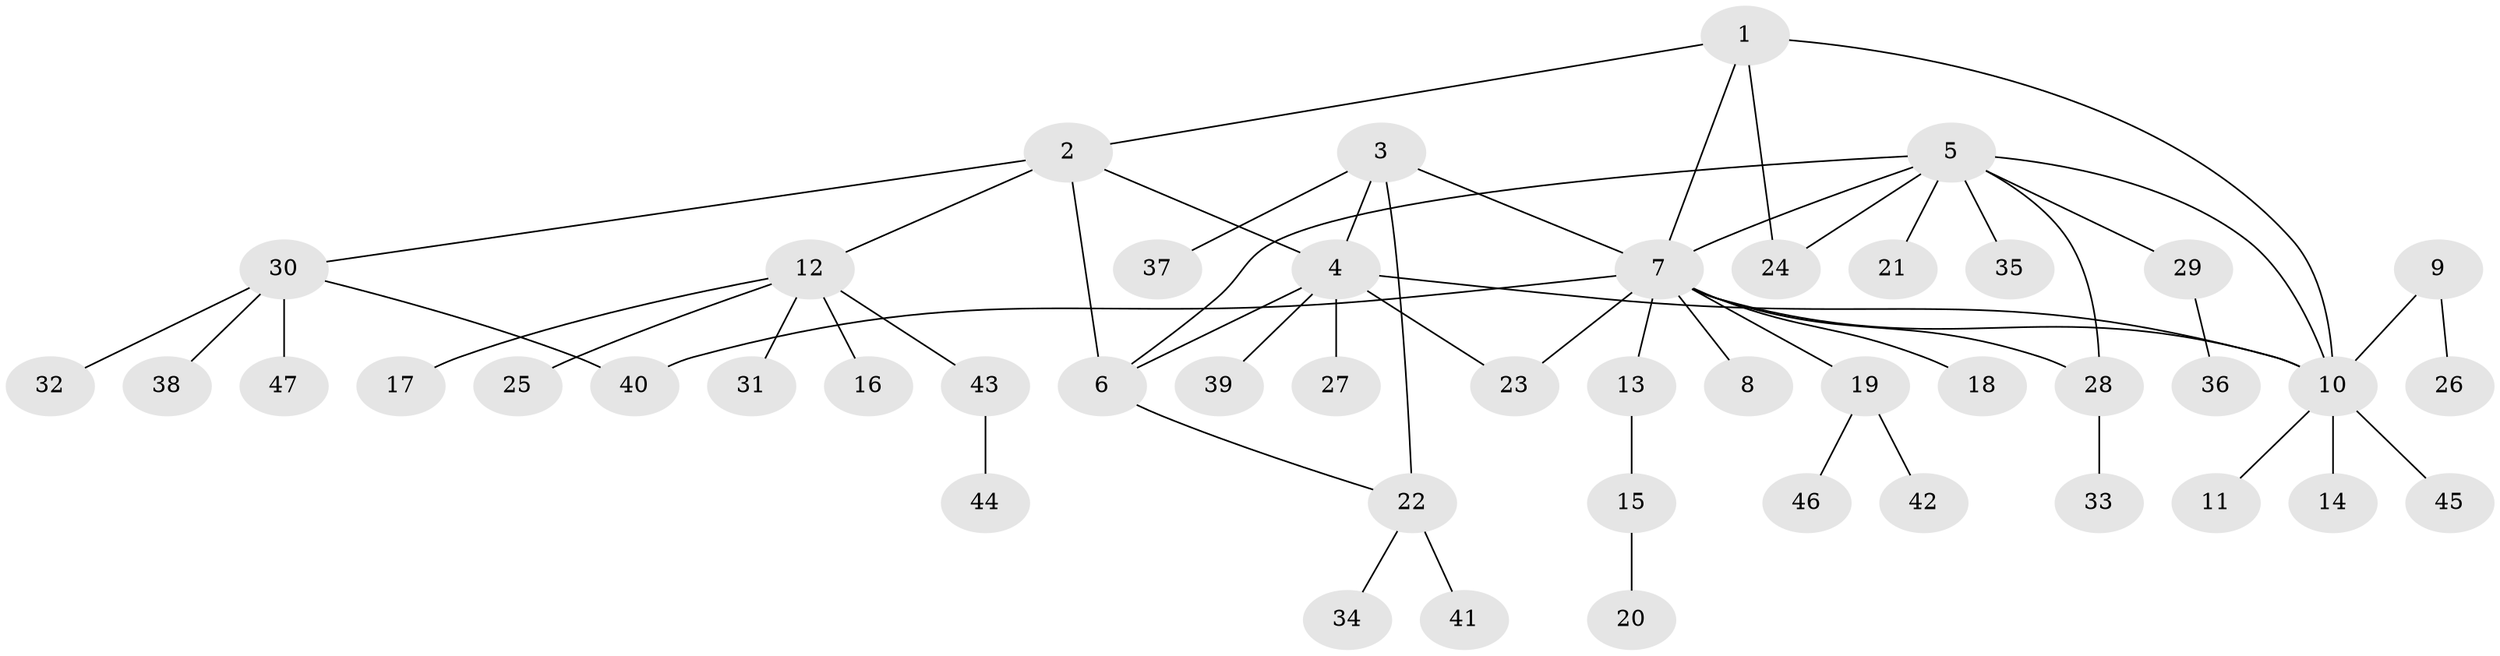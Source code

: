 // coarse degree distribution, {4: 0.09375, 7: 0.09375, 3: 0.0625, 8: 0.03125, 1: 0.59375, 6: 0.03125, 2: 0.09375}
// Generated by graph-tools (version 1.1) at 2025/19/03/04/25 18:19:35]
// undirected, 47 vertices, 57 edges
graph export_dot {
graph [start="1"]
  node [color=gray90,style=filled];
  1;
  2;
  3;
  4;
  5;
  6;
  7;
  8;
  9;
  10;
  11;
  12;
  13;
  14;
  15;
  16;
  17;
  18;
  19;
  20;
  21;
  22;
  23;
  24;
  25;
  26;
  27;
  28;
  29;
  30;
  31;
  32;
  33;
  34;
  35;
  36;
  37;
  38;
  39;
  40;
  41;
  42;
  43;
  44;
  45;
  46;
  47;
  1 -- 2;
  1 -- 7;
  1 -- 10;
  1 -- 24;
  2 -- 4;
  2 -- 6;
  2 -- 12;
  2 -- 30;
  3 -- 4;
  3 -- 7;
  3 -- 22;
  3 -- 37;
  4 -- 6;
  4 -- 10;
  4 -- 23;
  4 -- 27;
  4 -- 39;
  5 -- 6;
  5 -- 7;
  5 -- 10;
  5 -- 21;
  5 -- 24;
  5 -- 28;
  5 -- 29;
  5 -- 35;
  6 -- 22;
  7 -- 8;
  7 -- 10;
  7 -- 13;
  7 -- 18;
  7 -- 19;
  7 -- 23;
  7 -- 28;
  7 -- 40;
  9 -- 10;
  9 -- 26;
  10 -- 11;
  10 -- 14;
  10 -- 45;
  12 -- 16;
  12 -- 17;
  12 -- 25;
  12 -- 31;
  12 -- 43;
  13 -- 15;
  15 -- 20;
  19 -- 42;
  19 -- 46;
  22 -- 34;
  22 -- 41;
  28 -- 33;
  29 -- 36;
  30 -- 32;
  30 -- 38;
  30 -- 40;
  30 -- 47;
  43 -- 44;
}
